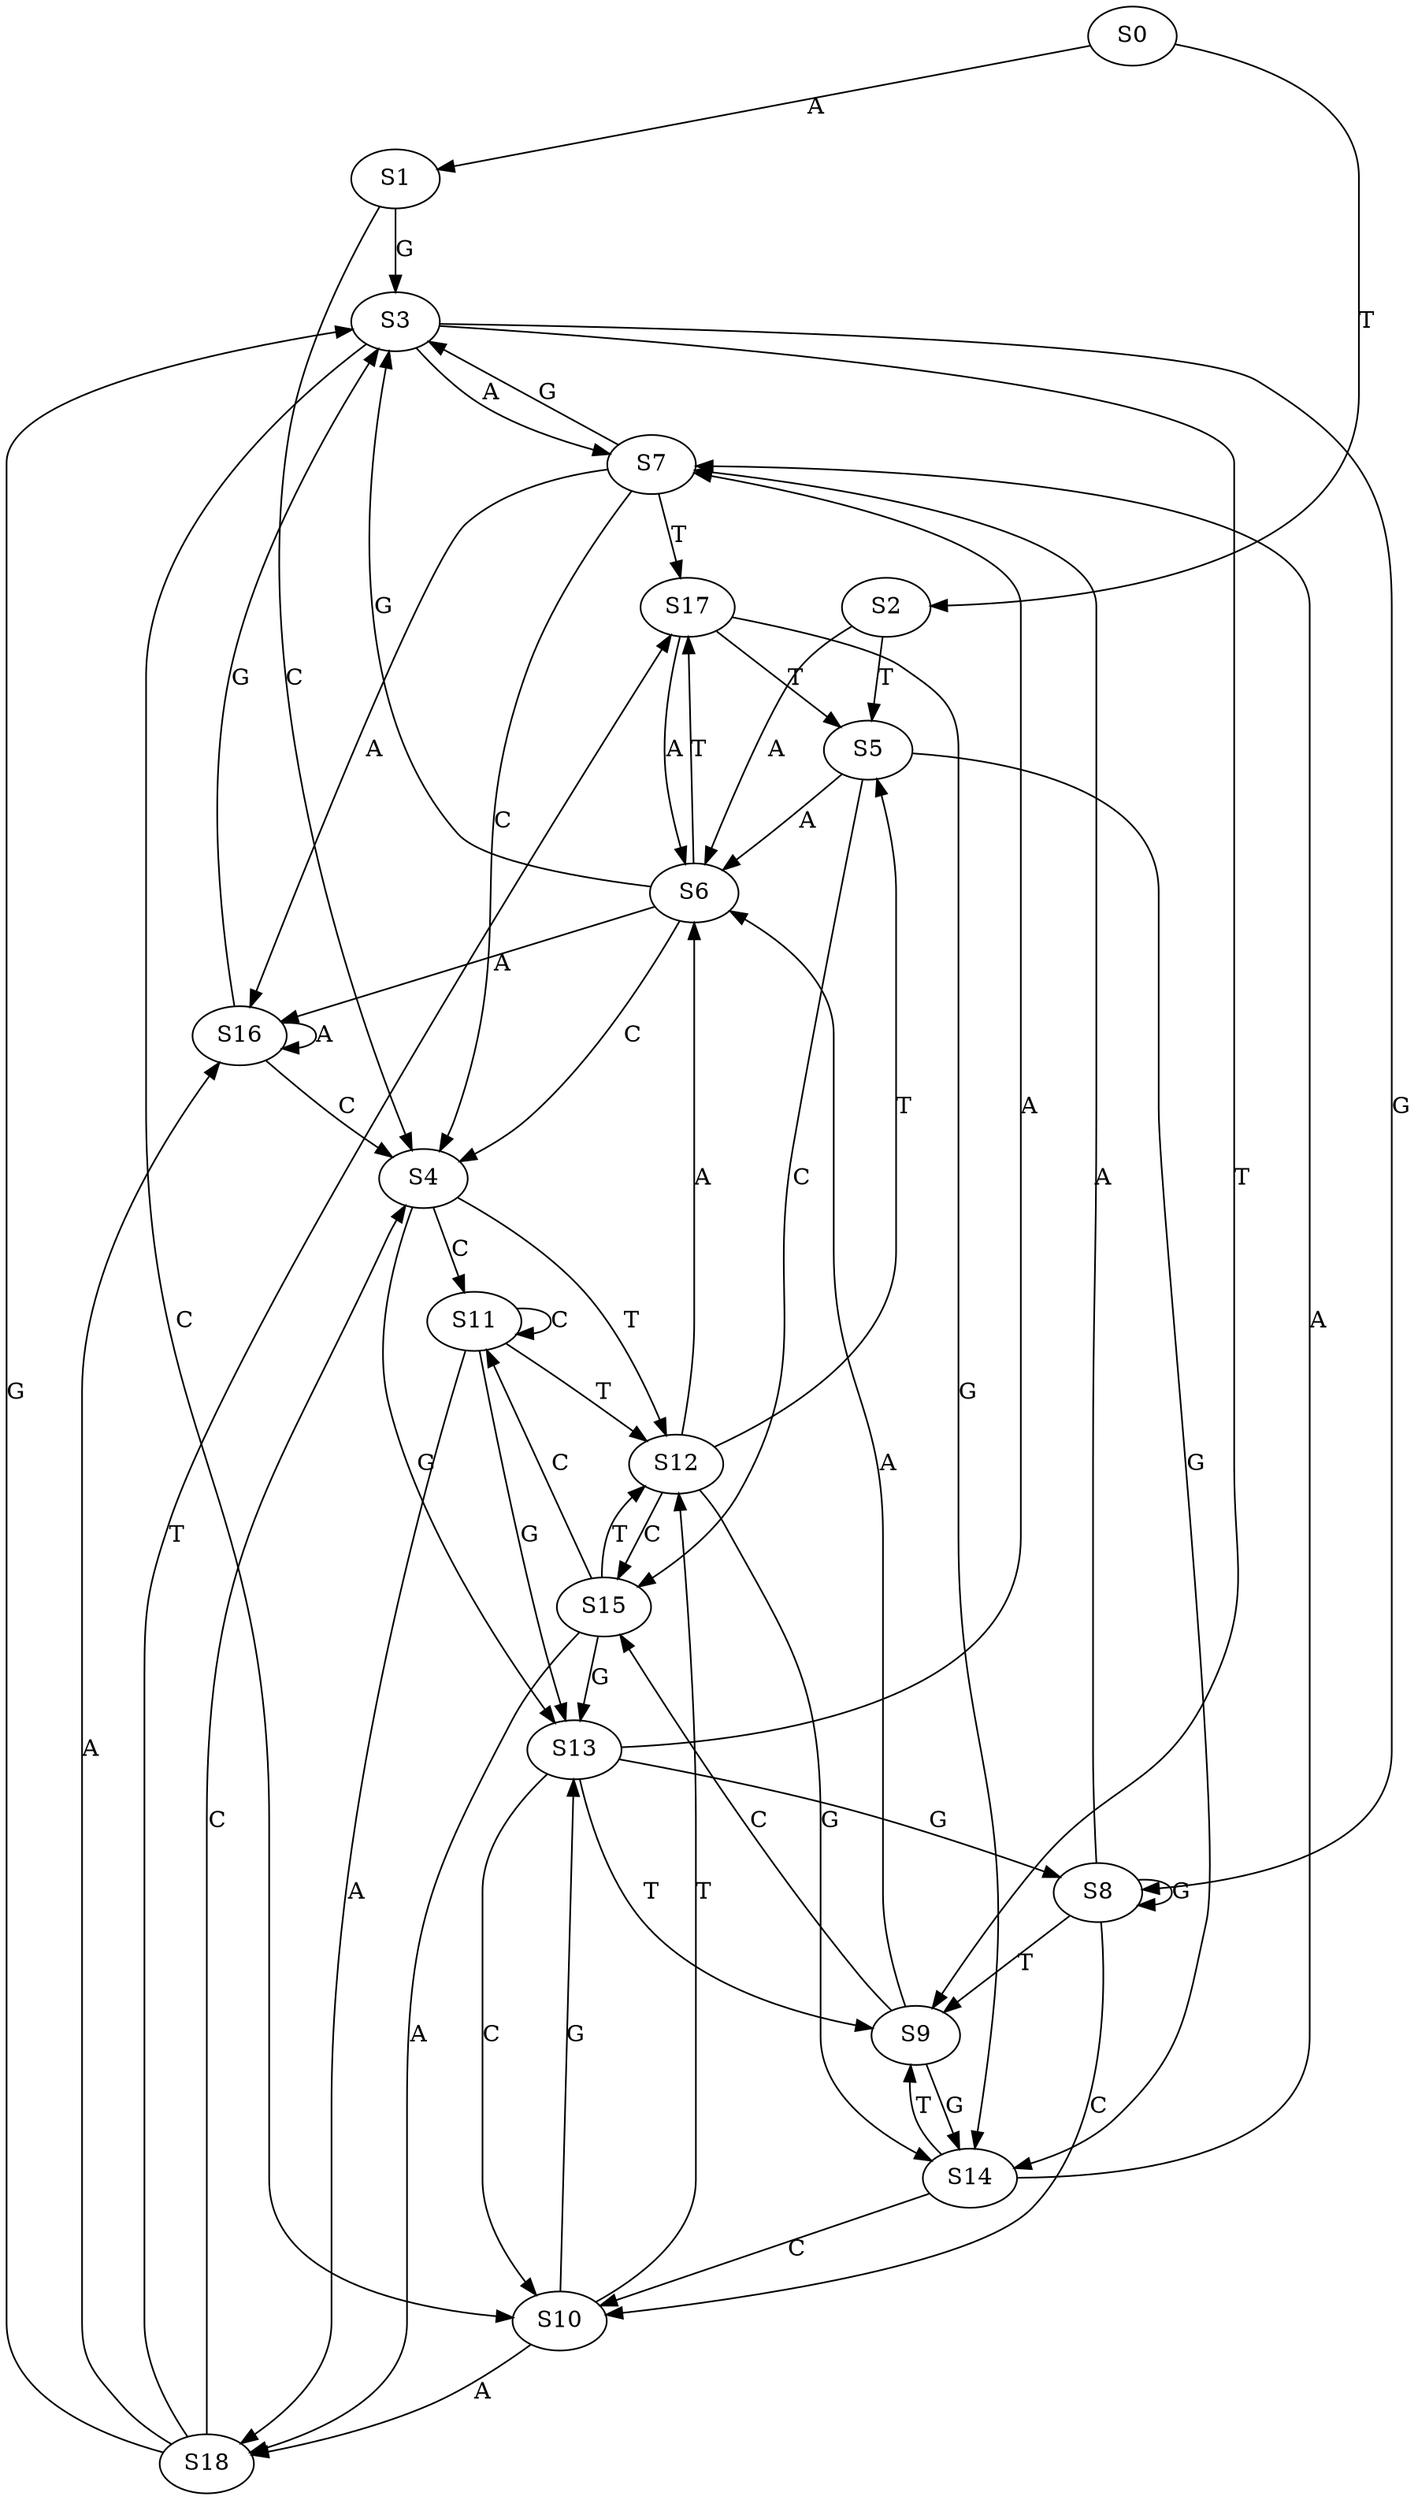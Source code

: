 strict digraph  {
	S0 -> S1 [ label = A ];
	S0 -> S2 [ label = T ];
	S1 -> S3 [ label = G ];
	S1 -> S4 [ label = C ];
	S2 -> S5 [ label = T ];
	S2 -> S6 [ label = A ];
	S3 -> S7 [ label = A ];
	S3 -> S8 [ label = G ];
	S3 -> S9 [ label = T ];
	S3 -> S10 [ label = C ];
	S4 -> S11 [ label = C ];
	S4 -> S12 [ label = T ];
	S4 -> S13 [ label = G ];
	S5 -> S6 [ label = A ];
	S5 -> S14 [ label = G ];
	S5 -> S15 [ label = C ];
	S6 -> S16 [ label = A ];
	S6 -> S3 [ label = G ];
	S6 -> S17 [ label = T ];
	S6 -> S4 [ label = C ];
	S7 -> S4 [ label = C ];
	S7 -> S3 [ label = G ];
	S7 -> S16 [ label = A ];
	S7 -> S17 [ label = T ];
	S8 -> S9 [ label = T ];
	S8 -> S7 [ label = A ];
	S8 -> S10 [ label = C ];
	S8 -> S8 [ label = G ];
	S9 -> S6 [ label = A ];
	S9 -> S14 [ label = G ];
	S9 -> S15 [ label = C ];
	S10 -> S18 [ label = A ];
	S10 -> S12 [ label = T ];
	S10 -> S13 [ label = G ];
	S11 -> S13 [ label = G ];
	S11 -> S11 [ label = C ];
	S11 -> S18 [ label = A ];
	S11 -> S12 [ label = T ];
	S12 -> S6 [ label = A ];
	S12 -> S14 [ label = G ];
	S12 -> S15 [ label = C ];
	S12 -> S5 [ label = T ];
	S13 -> S8 [ label = G ];
	S13 -> S7 [ label = A ];
	S13 -> S9 [ label = T ];
	S13 -> S10 [ label = C ];
	S14 -> S7 [ label = A ];
	S14 -> S9 [ label = T ];
	S14 -> S10 [ label = C ];
	S15 -> S12 [ label = T ];
	S15 -> S13 [ label = G ];
	S15 -> S18 [ label = A ];
	S15 -> S11 [ label = C ];
	S16 -> S16 [ label = A ];
	S16 -> S3 [ label = G ];
	S16 -> S4 [ label = C ];
	S17 -> S6 [ label = A ];
	S17 -> S5 [ label = T ];
	S17 -> S14 [ label = G ];
	S18 -> S3 [ label = G ];
	S18 -> S4 [ label = C ];
	S18 -> S17 [ label = T ];
	S18 -> S16 [ label = A ];
}
